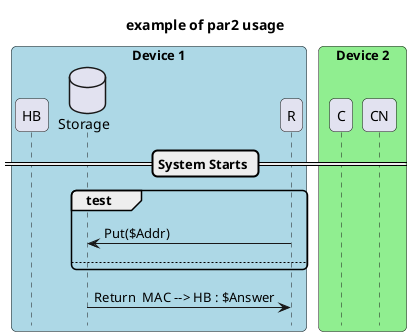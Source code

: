 @startuml
!pragma teoz true
skinparam roundcorner 10

title
example of par2 usage
end title

hide footbox

box "Device 1" #LightBlue
participant HB
database Storage as MAC
participant R
end box

box "Device 2" #LightGreen
participant C
participant CN
end box

== System Starts ==

Group test
R -> MAC :  Put($Addr)

else
end

MAC -> R :  Return  MAC --> HB : $Answer



@enduml
@startuml
!pragma teoz true
skinparam roundcorner 10

title
example of par2 usage
end title

hide footbox

box "Device 1" #LightBlue
participant HB
database Storage as MAC
participant R
end box

box "Device 2" #LightGreen
participant C
participant CN
end box

== System Starts ==

par2
 group one
  HB -> MAC :  Get(*macAddr)
 end
 group two
  MAC --> HB : $Answer
 end
else
R -> MAC :  Put($Addr)
MAC -> R :  Return
'$putAddr("MAC1",135)
'
'else
'$lldp("C","MAC1",10)

end
@enduml
@startuml
!pragma teoz true

box "group 1" #lightblue
    Participant P1
    Participant P2
end box
' I would like to insert an horizontal minimu space constraint here
box "group 2" #lightgreen
    Participant P3
    Participant P4
end box
par2
 P1->P2
'With the 2 next lines it crash
else
 P3->P4
end
@enduml
@startuml
!pragma teoz true
skinparam BoxPadding 40

box "group 1" #lightblue
    Participant P1
    Participant P2
end box
' I would like to insert an horizontal minimu space constraint here
box "group 2" #lightgreen
    Participant P3
    Participant P4
end box

par2
    loop forever
        P1 -> P2
        P2 --> P1
        end
else
    loop forever
        P3 -> P4
        P4 --> P3
    end
end
@enduml
@startuml
!pragma teoz true
skinparam BoxPadding 40

box "group 1" #lightblue
    Participant P1
    Participant P2
end box
' I would like to insert an horizontal minimu space constraint here
box "group 2" #lightgreen
    Participant P3
    Participant P4
end box

loop forever
    P1 -> P2
    P2 --> P1
end

& loop forever
    P3 -> P4
    P4 --> P3
end

@enduml
@startuml
!pragma teoz true
skinparam roundcorner 10

title
example of par2 usage
end title

!procedure $getAddr($Answer,$interval)
  HB -> MAC :  Get(*macAddr)
  MAC --> HB : $Answer
!endprocedure

!procedure $putAddr($Addr,$interval)
  R -> MAC :  Put($Addr)
!endprocedure

!procedure $lldp($Source,$Value,$interval)
  $Source -> R :  LLDP($Value)
!endprocedure

hide footbox

box "Device 1" #LightBlue
participant HB
database Storage as MAC
participant R
end box

box "Device 2" #LightGreen
participant C
participant CN
end box

== System Starts ==

par2

$getAddr(0,30)

else

$putAddr("MAC1",135)

else
$lldp("C","MAC1",10)


end
@enduml
@startuml
!pragma teoz true
skinparam BoxPadding 40

box "group 1" #lightblue
    Participant P1
    Participant P2
end box
' I would like to insert an horizontal minimu space constraint here
box "group 2" #lightgreen
    Participant P3
    Participant P4
end box

par2
    loop forever
        P1 -> P2
        P2 --> P1
        end
else
    loop forever
        P3 -> P4
        P4 --> P3
    end
end
@enduml
@startuml

!pragma teoz true
Alice -> Bob : hello
& Charlie -> Bob : hi

group Friends

Alice -> Bob : hello
& Charlie -> Bob : hi

end
@enduml




